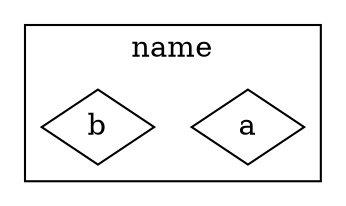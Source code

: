 digraph {
  // graph [overlap=false];
  subgraph cluster_named {
    graph [label=name];
    node [shape=diamond];
    a; b;
  }
}
